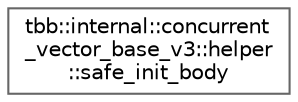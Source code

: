 digraph "类继承关系图"
{
 // LATEX_PDF_SIZE
  bgcolor="transparent";
  edge [fontname=Helvetica,fontsize=10,labelfontname=Helvetica,labelfontsize=10];
  node [fontname=Helvetica,fontsize=10,shape=box,height=0.2,width=0.4];
  rankdir="LR";
  Node0 [id="Node000000",label="tbb::internal::concurrent\l_vector_base_v3::helper\l::safe_init_body",height=0.2,width=0.4,color="grey40", fillcolor="white", style="filled",URL="$structtbb_1_1internal_1_1concurrent__vector__base__v3_1_1helper_1_1safe__init__body.html",tooltip=" "];
}
